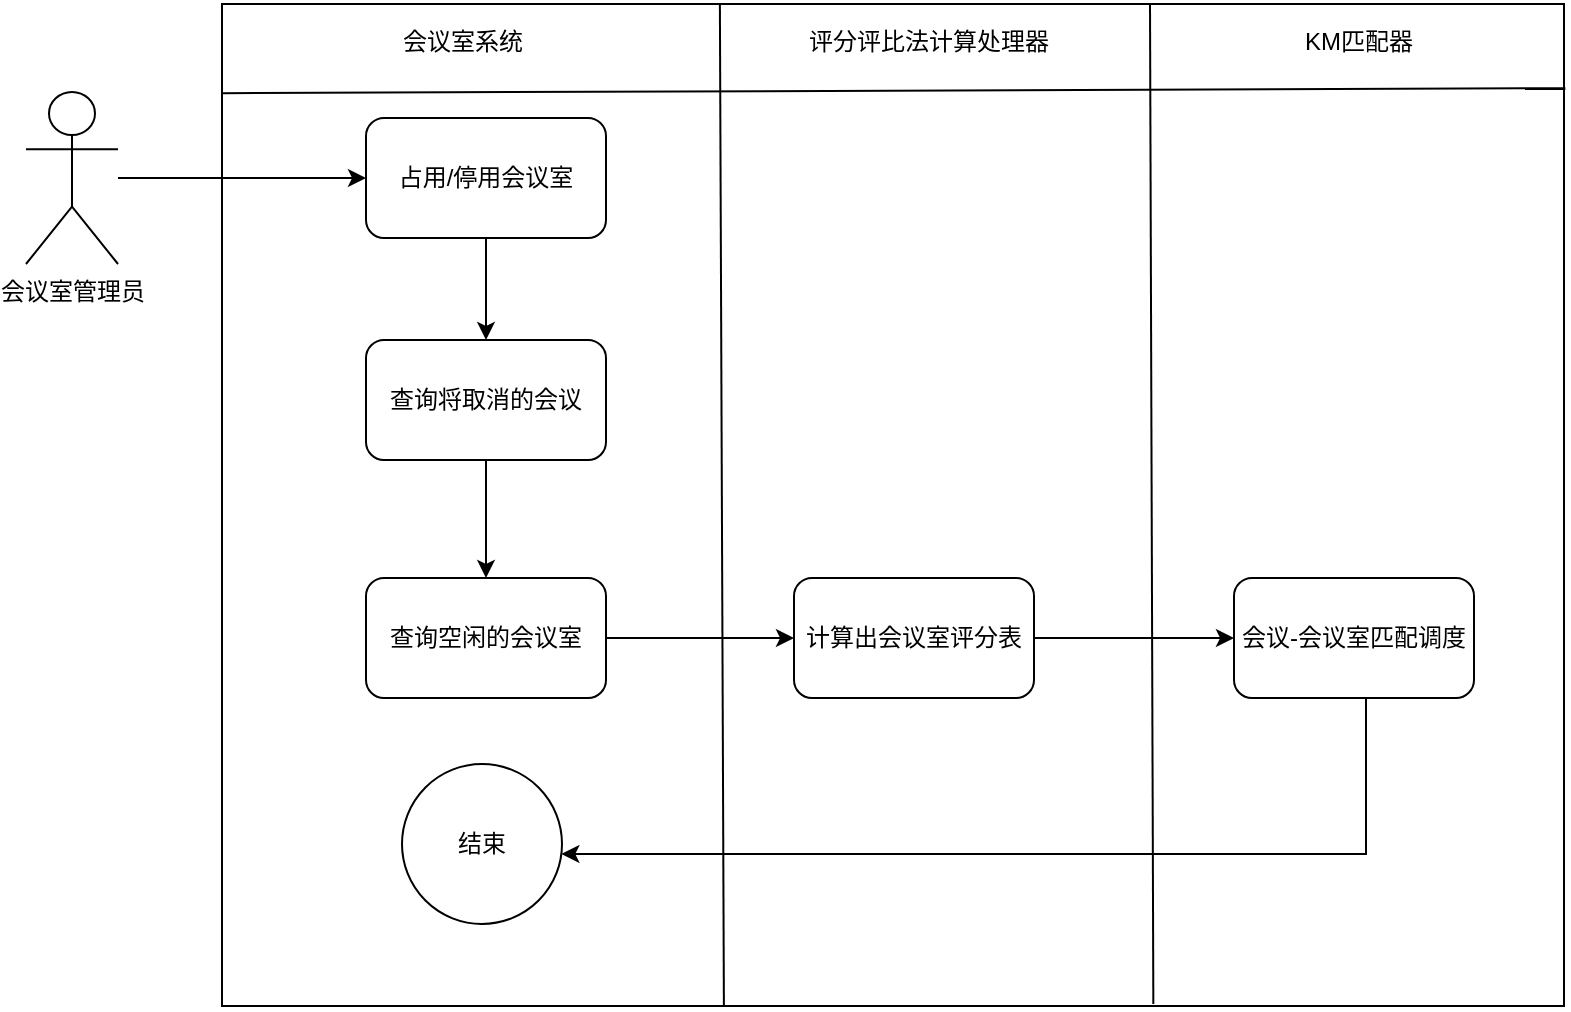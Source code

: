 <mxfile version="19.0.2" type="github">
  <diagram id="mW7sXFlhsNH1YCDSHsh7" name="第 1 页">
    <mxGraphModel dx="1351" dy="529" grid="0" gridSize="10" guides="1" tooltips="1" connect="1" arrows="1" fold="1" page="0" pageScale="1" pageWidth="827" pageHeight="1169" math="0" shadow="0">
      <root>
        <mxCell id="0" />
        <mxCell id="1" parent="0" />
        <mxCell id="p1or3wSUR8h3AQl78pqS-15" value="" style="rounded=0;whiteSpace=wrap;html=1;" vertex="1" parent="1">
          <mxGeometry x="40" y="184" width="671" height="501" as="geometry" />
        </mxCell>
        <mxCell id="p1or3wSUR8h3AQl78pqS-10" style="edgeStyle=orthogonalEdgeStyle;rounded=0;orthogonalLoop=1;jettySize=auto;html=1;" edge="1" parent="1" source="p1or3wSUR8h3AQl78pqS-2" target="p1or3wSUR8h3AQl78pqS-3">
          <mxGeometry relative="1" as="geometry" />
        </mxCell>
        <mxCell id="p1or3wSUR8h3AQl78pqS-2" value="占用/停用会议室" style="rounded=1;whiteSpace=wrap;html=1;" vertex="1" parent="1">
          <mxGeometry x="112" y="241" width="120" height="60" as="geometry" />
        </mxCell>
        <mxCell id="p1or3wSUR8h3AQl78pqS-23" style="edgeStyle=orthogonalEdgeStyle;rounded=0;orthogonalLoop=1;jettySize=auto;html=1;" edge="1" parent="1" source="p1or3wSUR8h3AQl78pqS-3" target="p1or3wSUR8h3AQl78pqS-22">
          <mxGeometry relative="1" as="geometry" />
        </mxCell>
        <mxCell id="p1or3wSUR8h3AQl78pqS-3" value="查询将取消的会议" style="rounded=1;whiteSpace=wrap;html=1;" vertex="1" parent="1">
          <mxGeometry x="112" y="352" width="120" height="60" as="geometry" />
        </mxCell>
        <mxCell id="p1or3wSUR8h3AQl78pqS-12" style="edgeStyle=orthogonalEdgeStyle;rounded=0;orthogonalLoop=1;jettySize=auto;html=1;" edge="1" parent="1" source="p1or3wSUR8h3AQl78pqS-4" target="p1or3wSUR8h3AQl78pqS-5">
          <mxGeometry relative="1" as="geometry" />
        </mxCell>
        <mxCell id="p1or3wSUR8h3AQl78pqS-4" value="计算出会议室评分表" style="rounded=1;whiteSpace=wrap;html=1;" vertex="1" parent="1">
          <mxGeometry x="326" y="471" width="120" height="60" as="geometry" />
        </mxCell>
        <mxCell id="p1or3wSUR8h3AQl78pqS-14" style="edgeStyle=orthogonalEdgeStyle;rounded=0;orthogonalLoop=1;jettySize=auto;html=1;" edge="1" parent="1" source="p1or3wSUR8h3AQl78pqS-5" target="p1or3wSUR8h3AQl78pqS-7">
          <mxGeometry relative="1" as="geometry">
            <mxPoint x="615" y="614" as="targetPoint" />
            <Array as="points">
              <mxPoint x="612" y="609" />
            </Array>
          </mxGeometry>
        </mxCell>
        <mxCell id="p1or3wSUR8h3AQl78pqS-5" value="会议-会议室匹配调度" style="rounded=1;whiteSpace=wrap;html=1;" vertex="1" parent="1">
          <mxGeometry x="546" y="471" width="120" height="60" as="geometry" />
        </mxCell>
        <mxCell id="p1or3wSUR8h3AQl78pqS-7" value="结束" style="ellipse;whiteSpace=wrap;html=1;aspect=fixed;" vertex="1" parent="1">
          <mxGeometry x="130" y="564" width="80" height="80" as="geometry" />
        </mxCell>
        <mxCell id="p1or3wSUR8h3AQl78pqS-9" style="edgeStyle=orthogonalEdgeStyle;rounded=0;orthogonalLoop=1;jettySize=auto;html=1;" edge="1" parent="1" source="p1or3wSUR8h3AQl78pqS-8" target="p1or3wSUR8h3AQl78pqS-2">
          <mxGeometry relative="1" as="geometry" />
        </mxCell>
        <mxCell id="p1or3wSUR8h3AQl78pqS-8" value="会议室管理员" style="shape=umlActor;verticalLabelPosition=bottom;verticalAlign=top;html=1;outlineConnect=0;" vertex="1" parent="1">
          <mxGeometry x="-58" y="228" width="46" height="86" as="geometry" />
        </mxCell>
        <mxCell id="p1or3wSUR8h3AQl78pqS-16" value="" style="endArrow=none;html=1;rounded=0;exitX=0;exitY=0.089;exitDx=0;exitDy=0;exitPerimeter=0;entryX=1.001;entryY=0.084;entryDx=0;entryDy=0;entryPerimeter=0;" edge="1" parent="1" source="p1or3wSUR8h3AQl78pqS-15" target="p1or3wSUR8h3AQl78pqS-15">
          <mxGeometry width="50" height="50" relative="1" as="geometry">
            <mxPoint x="119" y="251" as="sourcePoint" />
            <mxPoint x="169" y="201" as="targetPoint" />
          </mxGeometry>
        </mxCell>
        <mxCell id="p1or3wSUR8h3AQl78pqS-17" value="" style="endArrow=none;html=1;rounded=0;entryX=0.371;entryY=-0.001;entryDx=0;entryDy=0;entryPerimeter=0;exitX=0.374;exitY=1;exitDx=0;exitDy=0;exitPerimeter=0;" edge="1" parent="1" source="p1or3wSUR8h3AQl78pqS-15" target="p1or3wSUR8h3AQl78pqS-15">
          <mxGeometry width="50" height="50" relative="1" as="geometry">
            <mxPoint x="272" y="319" as="sourcePoint" />
            <mxPoint x="322" y="269" as="targetPoint" />
          </mxGeometry>
        </mxCell>
        <mxCell id="p1or3wSUR8h3AQl78pqS-18" value="" style="endArrow=none;html=1;rounded=0;entryX=0.371;entryY=-0.001;entryDx=0;entryDy=0;entryPerimeter=0;exitX=0.694;exitY=0.998;exitDx=0;exitDy=0;exitPerimeter=0;" edge="1" parent="1" source="p1or3wSUR8h3AQl78pqS-15">
          <mxGeometry width="50" height="50" relative="1" as="geometry">
            <mxPoint x="506" y="592" as="sourcePoint" />
            <mxPoint x="504.001" y="184.003" as="targetPoint" />
          </mxGeometry>
        </mxCell>
        <mxCell id="p1or3wSUR8h3AQl78pqS-19" value="会议室系统" style="text;html=1;strokeColor=none;fillColor=none;align=center;verticalAlign=middle;whiteSpace=wrap;rounded=0;" vertex="1" parent="1">
          <mxGeometry x="98" y="188" width="125" height="30" as="geometry" />
        </mxCell>
        <mxCell id="p1or3wSUR8h3AQl78pqS-20" value="评分评比法计算处理器" style="text;html=1;strokeColor=none;fillColor=none;align=center;verticalAlign=middle;whiteSpace=wrap;rounded=0;" vertex="1" parent="1">
          <mxGeometry x="331" y="188" width="125" height="30" as="geometry" />
        </mxCell>
        <mxCell id="p1or3wSUR8h3AQl78pqS-21" value="KM匹配器" style="text;html=1;strokeColor=none;fillColor=none;align=center;verticalAlign=middle;whiteSpace=wrap;rounded=0;" vertex="1" parent="1">
          <mxGeometry x="546" y="188" width="125" height="30" as="geometry" />
        </mxCell>
        <mxCell id="p1or3wSUR8h3AQl78pqS-24" style="edgeStyle=orthogonalEdgeStyle;rounded=0;orthogonalLoop=1;jettySize=auto;html=1;" edge="1" parent="1" source="p1or3wSUR8h3AQl78pqS-22" target="p1or3wSUR8h3AQl78pqS-4">
          <mxGeometry relative="1" as="geometry" />
        </mxCell>
        <mxCell id="p1or3wSUR8h3AQl78pqS-22" value="查询空闲的会议室" style="rounded=1;whiteSpace=wrap;html=1;" vertex="1" parent="1">
          <mxGeometry x="112" y="471" width="120" height="60" as="geometry" />
        </mxCell>
      </root>
    </mxGraphModel>
  </diagram>
</mxfile>
